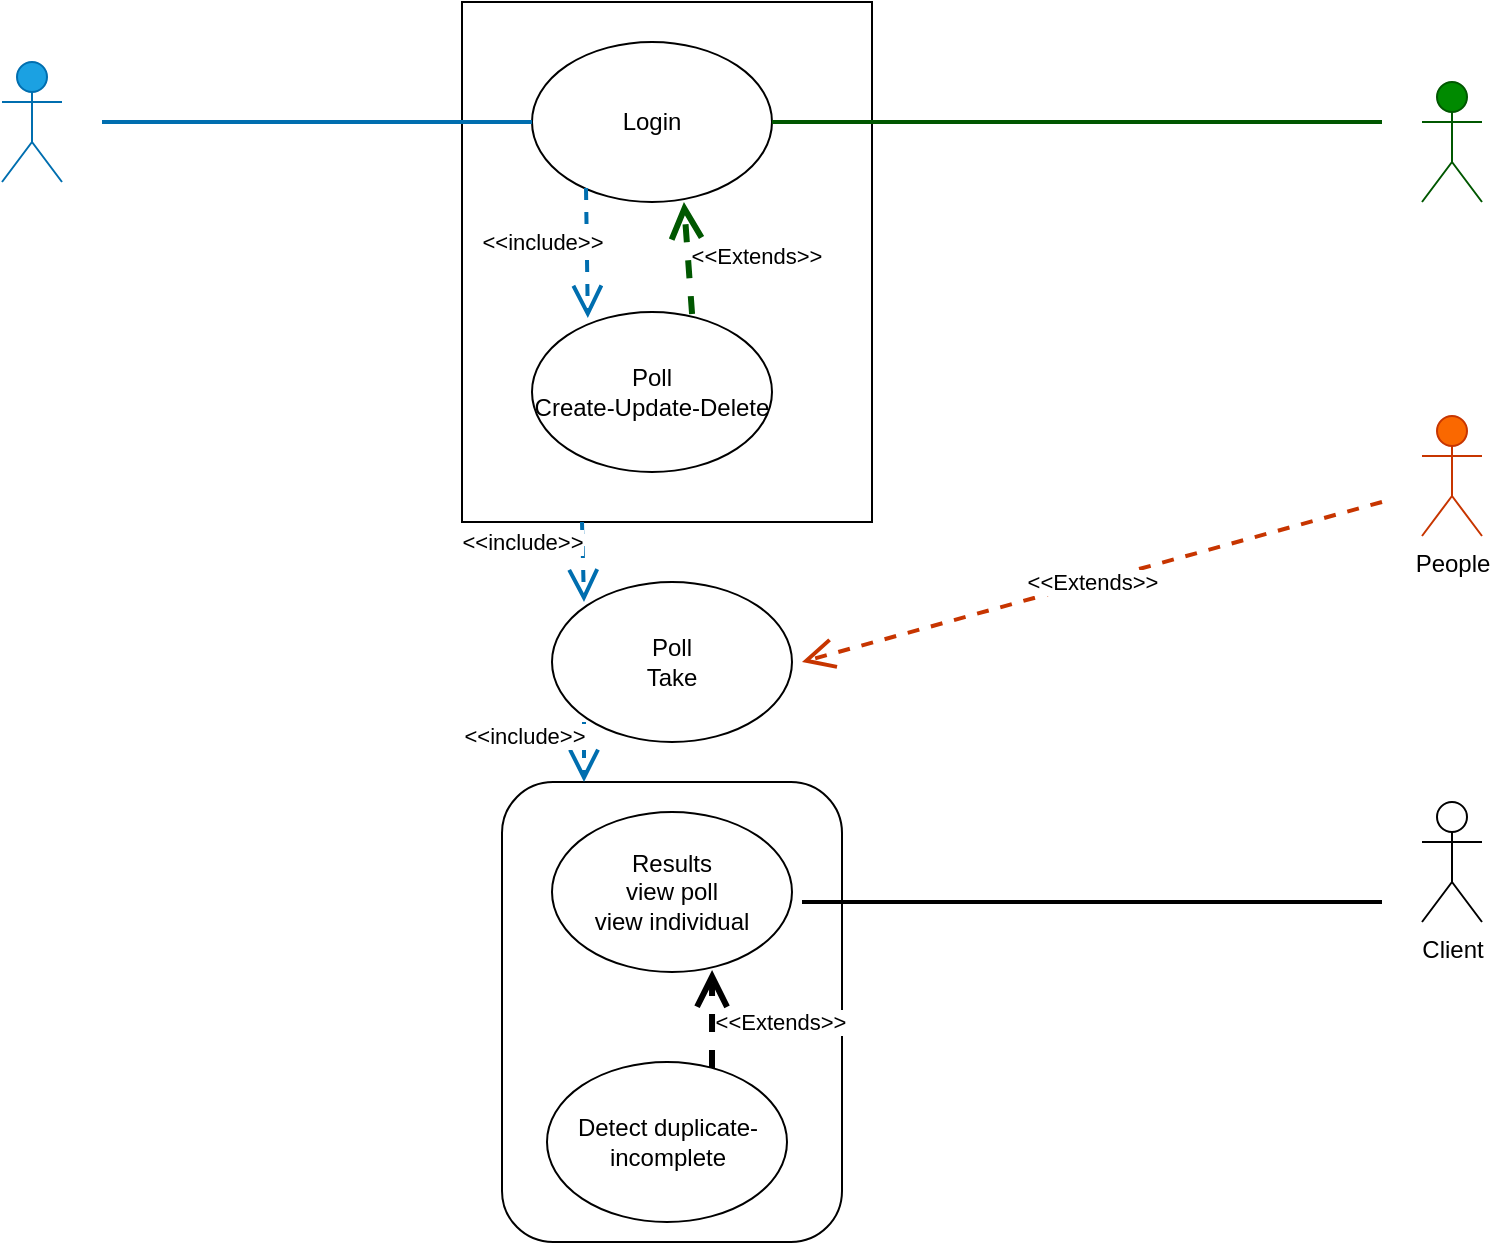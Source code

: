 <mxfile version="21.6.1" type="github">
  <diagram name="Page-1" id="e7e014a7-5840-1c2e-5031-d8a46d1fe8dd">
    <mxGraphModel dx="1434" dy="1572" grid="1" gridSize="10" guides="1" tooltips="1" connect="1" arrows="1" fold="1" page="1" pageScale="1" pageWidth="1169" pageHeight="826" background="none" math="0" shadow="0">
      <root>
        <mxCell id="0" />
        <mxCell id="1" parent="0" />
        <mxCell id="Zjy-Knsu24XSyEbBo_rx-99" value="" style="rounded=0;whiteSpace=wrap;html=1;" vertex="1" parent="1">
          <mxGeometry x="420" y="-620" width="205" height="260" as="geometry" />
        </mxCell>
        <mxCell id="Zjy-Knsu24XSyEbBo_rx-41" value="User" style="shape=umlActor;verticalLabelPosition=bottom;verticalAlign=top;html=1;outlineConnect=0;fillColor=#1ba1e2;fontColor=#ffffff;strokeColor=#006EAF;" vertex="1" parent="1">
          <mxGeometry x="190" y="-590" width="30" height="60" as="geometry" />
        </mxCell>
        <mxCell id="Zjy-Knsu24XSyEbBo_rx-44" value="Login" style="ellipse;whiteSpace=wrap;html=1;" vertex="1" parent="1">
          <mxGeometry x="455" y="-600" width="120" height="80" as="geometry" />
        </mxCell>
        <mxCell id="Zjy-Knsu24XSyEbBo_rx-48" value="Tennant" style="shape=umlActor;verticalLabelPosition=bottom;verticalAlign=top;html=1;outlineConnect=0;fillColor=#008a00;fontColor=#ffffff;strokeColor=#005700;" vertex="1" parent="1">
          <mxGeometry x="900" y="-580" width="30" height="60" as="geometry" />
        </mxCell>
        <mxCell id="Zjy-Knsu24XSyEbBo_rx-75" value="&amp;lt;&amp;lt;include&amp;gt;&amp;gt;" style="endArrow=open;endSize=12;dashed=1;html=1;rounded=0;fillColor=#1ba1e2;strokeColor=#006EAF;exitX=0.225;exitY=0.913;exitDx=0;exitDy=0;exitPerimeter=0;strokeWidth=2;" edge="1" parent="1" source="Zjy-Knsu24XSyEbBo_rx-44">
          <mxGeometry x="-0.18" y="-22" width="160" relative="1" as="geometry">
            <mxPoint x="480" y="-518.01" as="sourcePoint" />
            <mxPoint x="482.918" y="-461.986" as="targetPoint" />
            <Array as="points" />
            <mxPoint as="offset" />
          </mxGeometry>
        </mxCell>
        <mxCell id="Zjy-Knsu24XSyEbBo_rx-82" value="&lt;div&gt;Poll&lt;/div&gt;&lt;div&gt;Create-Update-Delete&lt;br&gt;&lt;/div&gt;" style="ellipse;whiteSpace=wrap;html=1;" vertex="1" parent="1">
          <mxGeometry x="455" y="-465" width="120" height="80" as="geometry" />
        </mxCell>
        <mxCell id="Zjy-Knsu24XSyEbBo_rx-83" value="&lt;div&gt;Poll&lt;/div&gt;&lt;div&gt;Take&lt;br&gt;&lt;/div&gt;" style="ellipse;whiteSpace=wrap;html=1;" vertex="1" parent="1">
          <mxGeometry x="465" y="-330" width="120" height="80" as="geometry" />
        </mxCell>
        <mxCell id="Zjy-Knsu24XSyEbBo_rx-86" value="&amp;lt;&amp;lt;Extends&amp;gt;&amp;gt;" style="endArrow=open;endSize=12;dashed=1;html=1;rounded=0;entryX=0.633;entryY=1;entryDx=0;entryDy=0;entryPerimeter=0;fillColor=#008a00;strokeColor=#005700;exitX=0.667;exitY=0.013;exitDx=0;exitDy=0;exitPerimeter=0;strokeWidth=3;" edge="1" parent="1" source="Zjy-Knsu24XSyEbBo_rx-82" target="Zjy-Knsu24XSyEbBo_rx-44">
          <mxGeometry x="-0.064" y="-34" width="160" relative="1" as="geometry">
            <mxPoint x="542.896" y="-462.485" as="sourcePoint" />
            <mxPoint x="540" y="-517.513" as="targetPoint" />
            <Array as="points" />
            <mxPoint as="offset" />
          </mxGeometry>
        </mxCell>
        <mxCell id="Zjy-Knsu24XSyEbBo_rx-87" value="People" style="shape=umlActor;verticalLabelPosition=bottom;verticalAlign=top;html=1;outlineConnect=0;fillColor=#fa6800;fontColor=#000000;strokeColor=#C73500;" vertex="1" parent="1">
          <mxGeometry x="900" y="-413" width="30" height="60" as="geometry" />
        </mxCell>
        <mxCell id="Zjy-Knsu24XSyEbBo_rx-88" value="Client" style="shape=umlActor;verticalLabelPosition=bottom;verticalAlign=top;html=1;outlineConnect=0;" vertex="1" parent="1">
          <mxGeometry x="900" y="-220" width="30" height="60" as="geometry" />
        </mxCell>
        <mxCell id="Zjy-Knsu24XSyEbBo_rx-89" value="&amp;lt;&amp;lt;Extends&amp;gt;&amp;gt;" style="endArrow=open;endSize=12;dashed=1;html=1;rounded=0;strokeWidth=2;fillColor=#fa6800;strokeColor=#C73500;" edge="1" parent="1">
          <mxGeometry width="160" relative="1" as="geometry">
            <mxPoint x="880" y="-370" as="sourcePoint" />
            <mxPoint x="590" y="-290" as="targetPoint" />
            <Array as="points" />
          </mxGeometry>
        </mxCell>
        <mxCell id="Zjy-Knsu24XSyEbBo_rx-91" value="" style="rounded=1;whiteSpace=wrap;html=1;" vertex="1" parent="1">
          <mxGeometry x="440" y="-230" width="170" height="230" as="geometry" />
        </mxCell>
        <mxCell id="Zjy-Knsu24XSyEbBo_rx-92" value="&lt;div&gt;Results&lt;/div&gt;&lt;div&gt;view poll &lt;br&gt;&lt;/div&gt;&lt;div&gt;view individual&lt;br&gt;&lt;/div&gt;" style="ellipse;whiteSpace=wrap;html=1;" vertex="1" parent="1">
          <mxGeometry x="465" y="-215" width="120" height="80" as="geometry" />
        </mxCell>
        <mxCell id="Zjy-Knsu24XSyEbBo_rx-96" value="&lt;div&gt;Detect duplicate-&lt;/div&gt;&lt;div&gt;incomplete&lt;br&gt;&lt;/div&gt;" style="ellipse;whiteSpace=wrap;html=1;" vertex="1" parent="1">
          <mxGeometry x="462.5" y="-90" width="120" height="80" as="geometry" />
        </mxCell>
        <mxCell id="Zjy-Knsu24XSyEbBo_rx-101" value="" style="endArrow=none;html=1;rounded=0;fillColor=#1ba1e2;strokeColor=#006EAF;strokeWidth=2;" edge="1" parent="1" target="Zjy-Knsu24XSyEbBo_rx-44">
          <mxGeometry width="50" height="50" relative="1" as="geometry">
            <mxPoint x="240" y="-560" as="sourcePoint" />
            <mxPoint x="290" y="-610" as="targetPoint" />
          </mxGeometry>
        </mxCell>
        <mxCell id="Zjy-Knsu24XSyEbBo_rx-102" value="" style="endArrow=none;html=1;rounded=0;exitX=1;exitY=0.5;exitDx=0;exitDy=0;fillColor=#008a00;strokeColor=#005700;strokeWidth=2;" edge="1" parent="1" source="Zjy-Knsu24XSyEbBo_rx-44">
          <mxGeometry width="50" height="50" relative="1" as="geometry">
            <mxPoint x="720" y="-510" as="sourcePoint" />
            <mxPoint x="880" y="-560" as="targetPoint" />
          </mxGeometry>
        </mxCell>
        <mxCell id="Zjy-Knsu24XSyEbBo_rx-103" value="&amp;lt;&amp;lt;include&amp;gt;&amp;gt;" style="endArrow=open;endSize=12;dashed=1;html=1;rounded=0;fillColor=#1ba1e2;strokeColor=#006EAF;exitX=0.225;exitY=0.913;exitDx=0;exitDy=0;exitPerimeter=0;strokeWidth=2;" edge="1" parent="1">
          <mxGeometry x="-0.538" y="-30" width="160" relative="1" as="geometry">
            <mxPoint x="480" y="-360" as="sourcePoint" />
            <mxPoint x="481" y="-320" as="targetPoint" />
            <Array as="points" />
            <mxPoint as="offset" />
          </mxGeometry>
        </mxCell>
        <mxCell id="Zjy-Knsu24XSyEbBo_rx-104" value="&amp;lt;&amp;lt;include&amp;gt;&amp;gt;" style="endArrow=open;endSize=12;dashed=1;html=1;rounded=0;fillColor=#1ba1e2;strokeColor=#006EAF;strokeWidth=2;" edge="1" parent="1">
          <mxGeometry x="-0.538" y="-30" width="160" relative="1" as="geometry">
            <mxPoint x="481" y="-260" as="sourcePoint" />
            <mxPoint x="481" y="-230" as="targetPoint" />
            <Array as="points" />
            <mxPoint as="offset" />
          </mxGeometry>
        </mxCell>
        <mxCell id="Zjy-Knsu24XSyEbBo_rx-105" value="&amp;lt;&amp;lt;Extends&amp;gt;&amp;gt;" style="endArrow=open;endSize=12;dashed=1;html=1;rounded=0;exitX=0.667;exitY=0.013;exitDx=0;exitDy=0;exitPerimeter=0;strokeWidth=3;entryX=0.667;entryY=0.988;entryDx=0;entryDy=0;entryPerimeter=0;" edge="1" parent="1" target="Zjy-Knsu24XSyEbBo_rx-92">
          <mxGeometry x="-0.064" y="-34" width="160" relative="1" as="geometry">
            <mxPoint x="545" y="-87" as="sourcePoint" />
            <mxPoint x="540" y="-130" as="targetPoint" />
            <Array as="points" />
            <mxPoint as="offset" />
          </mxGeometry>
        </mxCell>
        <mxCell id="Zjy-Knsu24XSyEbBo_rx-106" value="" style="endArrow=none;html=1;rounded=0;strokeWidth=2;" edge="1" parent="1">
          <mxGeometry width="50" height="50" relative="1" as="geometry">
            <mxPoint x="590" y="-170" as="sourcePoint" />
            <mxPoint x="880" y="-170" as="targetPoint" />
          </mxGeometry>
        </mxCell>
      </root>
    </mxGraphModel>
  </diagram>
</mxfile>
